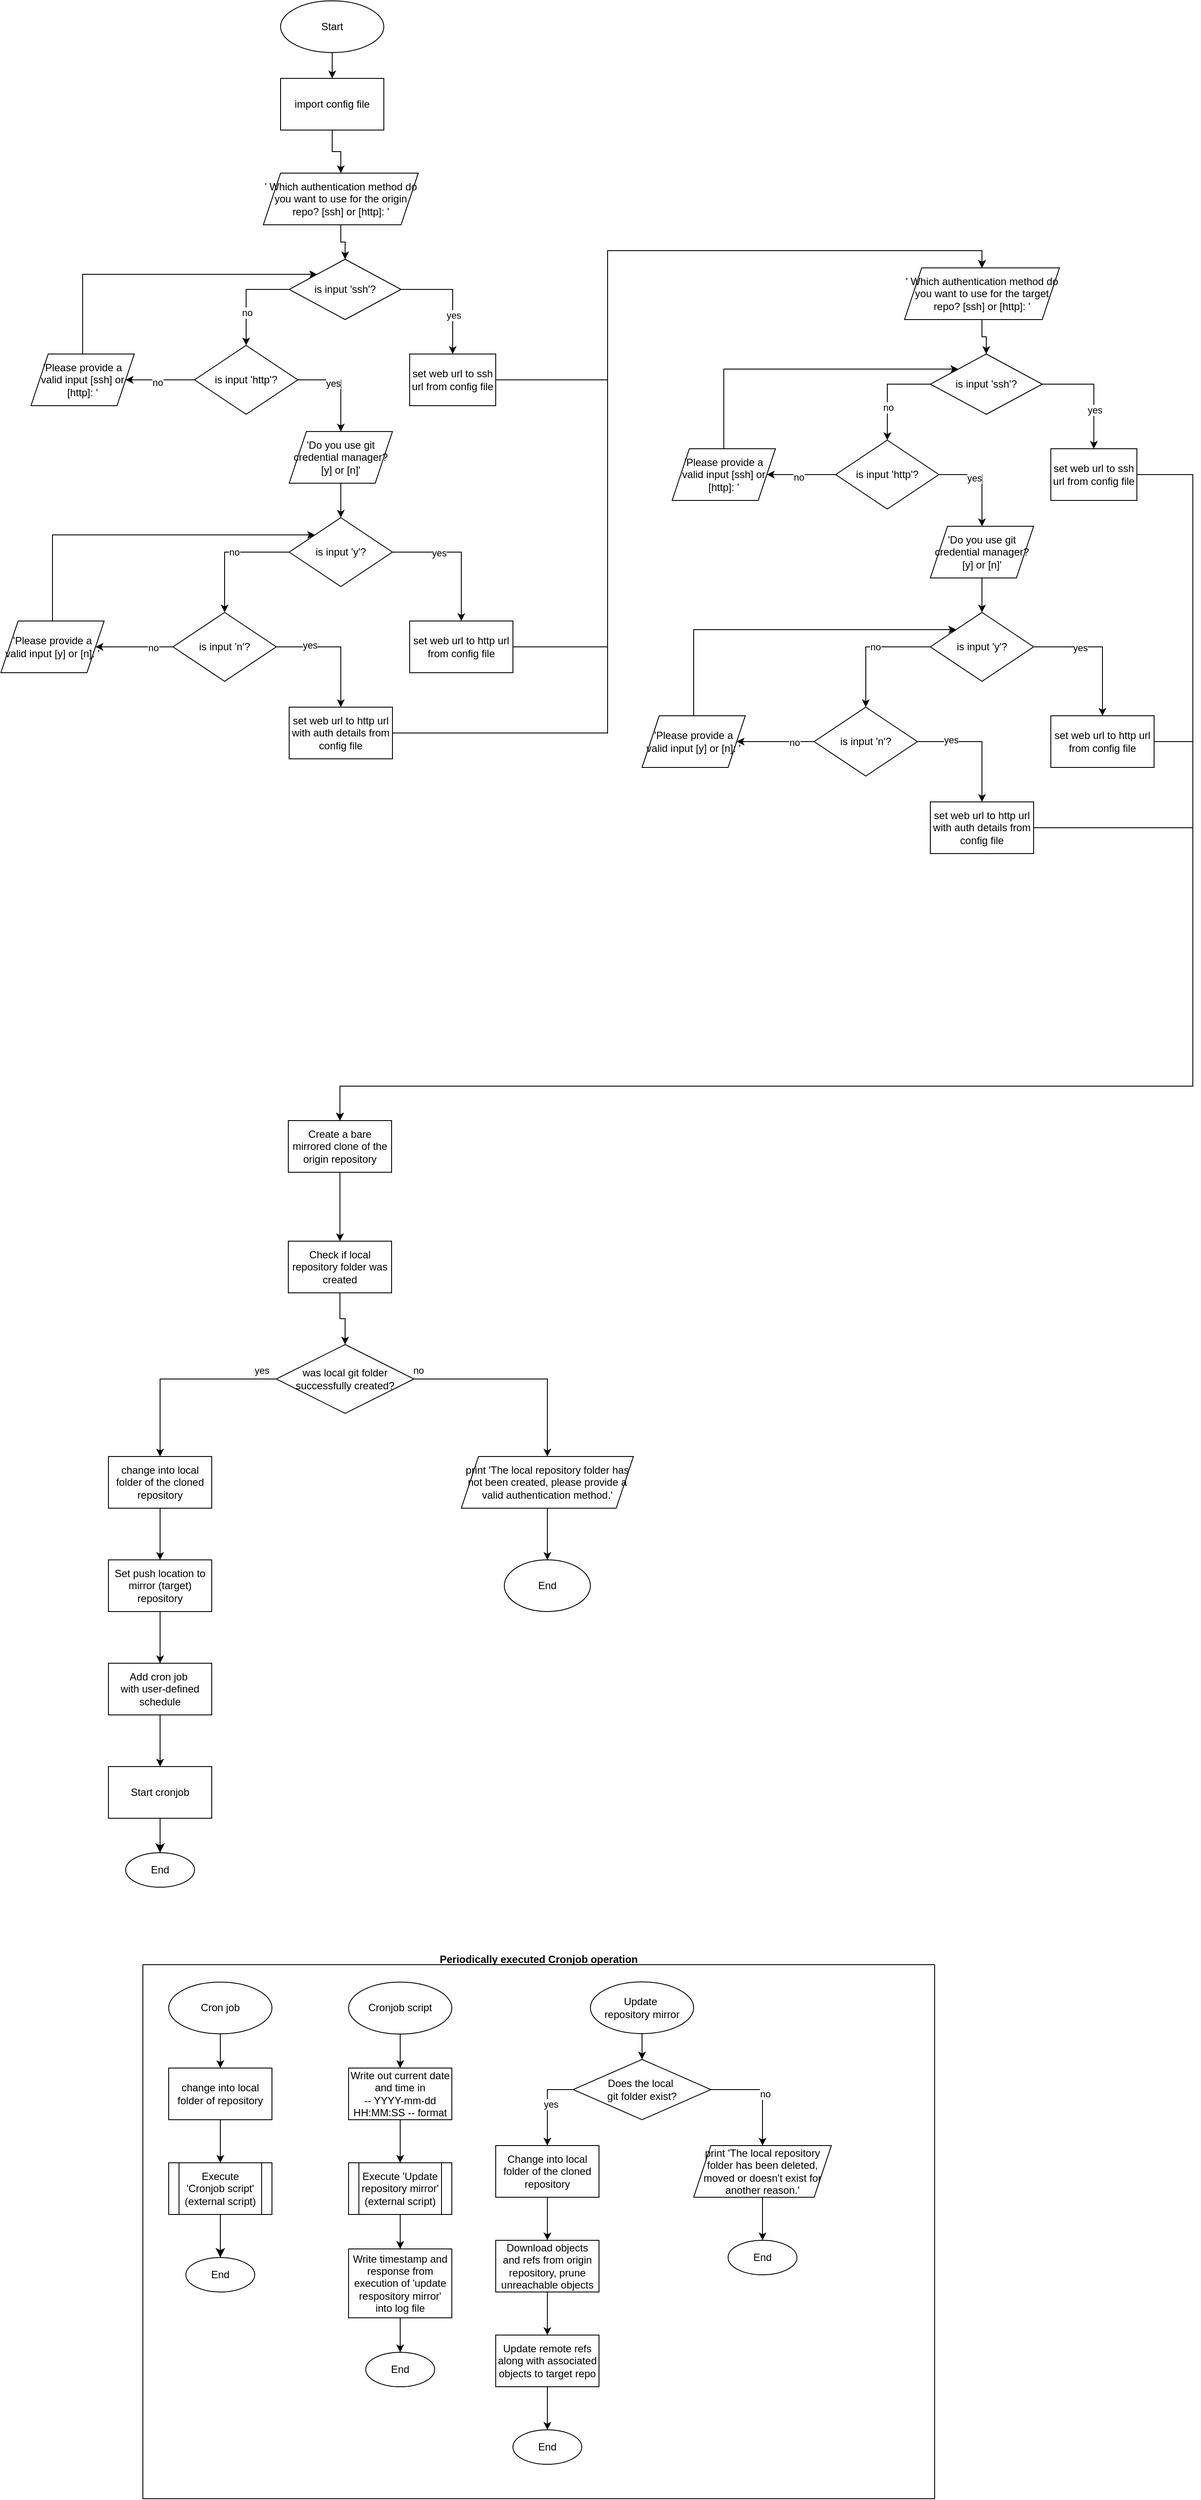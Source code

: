 <mxfile version="27.1.5">
  <diagram name="Page-1" id="1obYR7CRznuvn3wxZ2J3">
    <mxGraphModel dx="799" dy="896" grid="1" gridSize="10" guides="1" tooltips="1" connect="1" arrows="1" fold="1" page="1" pageScale="1" pageWidth="850" pageHeight="1100" math="0" shadow="0">
      <root>
        <mxCell id="0" />
        <mxCell id="1" parent="0" />
        <mxCell id="eQJna6UgWkJ4xnuHR7GS-49" value="" style="edgeStyle=orthogonalEdgeStyle;rounded=0;orthogonalLoop=1;jettySize=auto;html=1;" parent="1" source="v1fekIy8P3kQK3e0y9ms-1" target="eQJna6UgWkJ4xnuHR7GS-48" edge="1">
          <mxGeometry relative="1" as="geometry" />
        </mxCell>
        <mxCell id="v1fekIy8P3kQK3e0y9ms-1" value="Start" style="ellipse;whiteSpace=wrap;html=1;" parent="1" vertex="1">
          <mxGeometry x="1460" y="10" width="120" height="60" as="geometry" />
        </mxCell>
        <mxCell id="v1fekIy8P3kQK3e0y9ms-20" style="edgeStyle=orthogonalEdgeStyle;rounded=0;orthogonalLoop=1;jettySize=auto;html=1;exitX=1;exitY=0.5;exitDx=0;exitDy=0;entryX=0.5;entryY=0;entryDx=0;entryDy=0;" parent="1" source="v1fekIy8P3kQK3e0y9ms-24" target="eQJna6UgWkJ4xnuHR7GS-114" edge="1">
          <mxGeometry relative="1" as="geometry">
            <Array as="points">
              <mxPoint x="1770" y="1610" />
            </Array>
            <mxPoint x="1735" y="1680" as="targetPoint" />
          </mxGeometry>
        </mxCell>
        <mxCell id="v1fekIy8P3kQK3e0y9ms-21" value="no" style="edgeLabel;html=1;align=center;verticalAlign=middle;resizable=0;points=[];" parent="v1fekIy8P3kQK3e0y9ms-20" vertex="1" connectable="0">
          <mxGeometry x="0.183" y="-1" relative="1" as="geometry">
            <mxPoint x="-140" y="-11" as="offset" />
          </mxGeometry>
        </mxCell>
        <mxCell id="v1fekIy8P3kQK3e0y9ms-68" value="" style="edgeStyle=orthogonalEdgeStyle;rounded=0;orthogonalLoop=1;jettySize=auto;html=1;" parent="1" source="v1fekIy8P3kQK3e0y9ms-24" target="v1fekIy8P3kQK3e0y9ms-41" edge="1">
          <mxGeometry relative="1" as="geometry" />
        </mxCell>
        <mxCell id="eQJna6UgWkJ4xnuHR7GS-113" value="yes" style="edgeLabel;html=1;align=center;verticalAlign=middle;resizable=0;points=[];" parent="v1fekIy8P3kQK3e0y9ms-68" vertex="1" connectable="0">
          <mxGeometry x="-0.844" y="-2" relative="1" as="geometry">
            <mxPoint y="-8" as="offset" />
          </mxGeometry>
        </mxCell>
        <mxCell id="v1fekIy8P3kQK3e0y9ms-24" value="was local git folder successfully created?" style="rhombus;whiteSpace=wrap;html=1;" parent="1" vertex="1">
          <mxGeometry x="1455" y="1570" width="160" height="80" as="geometry" />
        </mxCell>
        <mxCell id="v1fekIy8P3kQK3e0y9ms-88" value="" style="edgeStyle=orthogonalEdgeStyle;rounded=0;orthogonalLoop=1;jettySize=auto;html=1;" parent="1" source="v1fekIy8P3kQK3e0y9ms-38" target="v1fekIy8P3kQK3e0y9ms-87" edge="1">
          <mxGeometry relative="1" as="geometry" />
        </mxCell>
        <mxCell id="v1fekIy8P3kQK3e0y9ms-38" value="Set push location to mirror (target) repository" style="rounded=0;whiteSpace=wrap;html=1;" parent="1" vertex="1">
          <mxGeometry x="1260" y="1820" width="120" height="60" as="geometry" />
        </mxCell>
        <mxCell id="v1fekIy8P3kQK3e0y9ms-40" style="edgeStyle=orthogonalEdgeStyle;rounded=0;orthogonalLoop=1;jettySize=auto;html=1;entryX=0.5;entryY=0;entryDx=0;entryDy=0;" parent="1" source="v1fekIy8P3kQK3e0y9ms-41" target="v1fekIy8P3kQK3e0y9ms-38" edge="1">
          <mxGeometry relative="1" as="geometry" />
        </mxCell>
        <mxCell id="v1fekIy8P3kQK3e0y9ms-41" value="change into local folder of the cloned repository" style="rounded=0;whiteSpace=wrap;html=1;" parent="1" vertex="1">
          <mxGeometry x="1260" y="1700" width="120" height="60" as="geometry" />
        </mxCell>
        <mxCell id="v1fekIy8P3kQK3e0y9ms-54" value="End" style="ellipse;whiteSpace=wrap;html=1;" parent="1" vertex="1">
          <mxGeometry x="1720" y="1820" width="100" height="60" as="geometry" />
        </mxCell>
        <mxCell id="eQJna6UgWkJ4xnuHR7GS-109" style="edgeStyle=orthogonalEdgeStyle;rounded=0;orthogonalLoop=1;jettySize=auto;html=1;entryX=0.5;entryY=0;entryDx=0;entryDy=0;" parent="1" source="v1fekIy8P3kQK3e0y9ms-57" target="eQJna6UgWkJ4xnuHR7GS-108" edge="1">
          <mxGeometry relative="1" as="geometry" />
        </mxCell>
        <mxCell id="v1fekIy8P3kQK3e0y9ms-57" value="Create a bare mirrored clone of the origin repository" style="rounded=0;whiteSpace=wrap;html=1;" parent="1" vertex="1">
          <mxGeometry x="1469" y="1310" width="120" height="60" as="geometry" />
        </mxCell>
        <mxCell id="v1fekIy8P3kQK3e0y9ms-92" value="" style="edgeStyle=orthogonalEdgeStyle;rounded=0;orthogonalLoop=1;jettySize=auto;html=1;" parent="1" source="v1fekIy8P3kQK3e0y9ms-87" edge="1">
          <mxGeometry relative="1" as="geometry">
            <mxPoint x="1320" y="2060" as="targetPoint" />
          </mxGeometry>
        </mxCell>
        <mxCell id="v1fekIy8P3kQK3e0y9ms-87" value="&lt;div&gt;Add cron job&amp;nbsp;&lt;/div&gt;&lt;div&gt;with user-defined schedule&lt;/div&gt;" style="rounded=0;whiteSpace=wrap;html=1;" parent="1" vertex="1">
          <mxGeometry x="1260" y="1940" width="120" height="60" as="geometry" />
        </mxCell>
        <mxCell id="WMxotARha8ibP_qnLm_G-6" value="" style="edgeStyle=none;curved=1;rounded=0;orthogonalLoop=1;jettySize=auto;html=1;fontSize=12;startSize=8;endSize=8;" parent="1" target="WMxotARha8ibP_qnLm_G-5" edge="1">
          <mxGeometry relative="1" as="geometry">
            <mxPoint x="1320" y="2120" as="sourcePoint" />
          </mxGeometry>
        </mxCell>
        <mxCell id="v1fekIy8P3kQK3e0y9ms-104" value="" style="edgeStyle=orthogonalEdgeStyle;rounded=0;orthogonalLoop=1;jettySize=auto;html=1;" parent="1" source="v1fekIy8P3kQK3e0y9ms-90" target="v1fekIy8P3kQK3e0y9ms-103" edge="1">
          <mxGeometry relative="1" as="geometry" />
        </mxCell>
        <mxCell id="v1fekIy8P3kQK3e0y9ms-90" value="Cron job" style="ellipse;whiteSpace=wrap;html=1;" parent="1" vertex="1">
          <mxGeometry x="1330" y="2310.25" width="120" height="60" as="geometry" />
        </mxCell>
        <mxCell id="eQJna6UgWkJ4xnuHR7GS-37" value="" style="edgeStyle=orthogonalEdgeStyle;rounded=0;orthogonalLoop=1;jettySize=auto;html=1;" parent="1" source="eQJna6UgWkJ4xnuHR7GS-7" target="eQJna6UgWkJ4xnuHR7GS-9" edge="1">
          <mxGeometry relative="1" as="geometry" />
        </mxCell>
        <mxCell id="eQJna6UgWkJ4xnuHR7GS-7" value="&#39; Which authentication method do you want to use for the origin repo? [ssh] or [http]: &#39;" style="shape=parallelogram;perimeter=parallelogramPerimeter;whiteSpace=wrap;html=1;fixedSize=1;" parent="1" vertex="1">
          <mxGeometry x="1440" y="210" width="180" height="60" as="geometry" />
        </mxCell>
        <mxCell id="eQJna6UgWkJ4xnuHR7GS-12" style="edgeStyle=orthogonalEdgeStyle;rounded=0;orthogonalLoop=1;jettySize=auto;html=1;exitX=1;exitY=0.5;exitDx=0;exitDy=0;entryX=0.5;entryY=0;entryDx=0;entryDy=0;" parent="1" source="eQJna6UgWkJ4xnuHR7GS-9" target="eQJna6UgWkJ4xnuHR7GS-10" edge="1">
          <mxGeometry relative="1" as="geometry" />
        </mxCell>
        <mxCell id="eQJna6UgWkJ4xnuHR7GS-14" value="yes" style="edgeLabel;html=1;align=center;verticalAlign=middle;resizable=0;points=[];" parent="eQJna6UgWkJ4xnuHR7GS-12" vertex="1" connectable="0">
          <mxGeometry x="-0.119" relative="1" as="geometry">
            <mxPoint x="1" y="30" as="offset" />
          </mxGeometry>
        </mxCell>
        <mxCell id="eQJna6UgWkJ4xnuHR7GS-26" style="edgeStyle=orthogonalEdgeStyle;rounded=0;orthogonalLoop=1;jettySize=auto;html=1;exitX=0;exitY=0.5;exitDx=0;exitDy=0;entryX=0.5;entryY=0;entryDx=0;entryDy=0;" parent="1" source="eQJna6UgWkJ4xnuHR7GS-9" target="eQJna6UgWkJ4xnuHR7GS-38" edge="1">
          <mxGeometry relative="1" as="geometry">
            <mxPoint x="1405" y="420" as="targetPoint" />
          </mxGeometry>
        </mxCell>
        <mxCell id="eQJna6UgWkJ4xnuHR7GS-34" value="no" style="edgeLabel;html=1;align=center;verticalAlign=middle;resizable=0;points=[];" parent="eQJna6UgWkJ4xnuHR7GS-26" vertex="1" connectable="0">
          <mxGeometry x="0.339" y="1" relative="1" as="geometry">
            <mxPoint as="offset" />
          </mxGeometry>
        </mxCell>
        <mxCell id="eQJna6UgWkJ4xnuHR7GS-9" value="is input &#39;ssh&#39;?" style="rhombus;whiteSpace=wrap;html=1;" parent="1" vertex="1">
          <mxGeometry x="1470" y="310" width="130" height="70" as="geometry" />
        </mxCell>
        <mxCell id="eQJna6UgWkJ4xnuHR7GS-102" style="edgeStyle=orthogonalEdgeStyle;rounded=0;orthogonalLoop=1;jettySize=auto;html=1;entryX=0.5;entryY=0;entryDx=0;entryDy=0;" parent="1" source="eQJna6UgWkJ4xnuHR7GS-10" target="eQJna6UgWkJ4xnuHR7GS-72" edge="1">
          <mxGeometry relative="1" as="geometry">
            <Array as="points">
              <mxPoint x="1840" y="450" />
              <mxPoint x="1840" y="300" />
              <mxPoint x="2275" y="300" />
            </Array>
          </mxGeometry>
        </mxCell>
        <mxCell id="eQJna6UgWkJ4xnuHR7GS-10" value="set web url to ssh url from config file" style="rounded=0;whiteSpace=wrap;html=1;" parent="1" vertex="1">
          <mxGeometry x="1610" y="420" width="100" height="60" as="geometry" />
        </mxCell>
        <mxCell id="eQJna6UgWkJ4xnuHR7GS-44" value="" style="edgeStyle=orthogonalEdgeStyle;rounded=0;orthogonalLoop=1;jettySize=auto;html=1;exitX=1;exitY=0.5;exitDx=0;exitDy=0;" parent="1" source="eQJna6UgWkJ4xnuHR7GS-38" target="eQJna6UgWkJ4xnuHR7GS-43" edge="1">
          <mxGeometry relative="1" as="geometry" />
        </mxCell>
        <mxCell id="eQJna6UgWkJ4xnuHR7GS-45" value="yes" style="edgeLabel;html=1;align=center;verticalAlign=middle;resizable=0;points=[];" parent="eQJna6UgWkJ4xnuHR7GS-44" vertex="1" connectable="0">
          <mxGeometry x="-0.255" y="-4" relative="1" as="geometry">
            <mxPoint as="offset" />
          </mxGeometry>
        </mxCell>
        <mxCell id="eQJna6UgWkJ4xnuHR7GS-47" value="" style="edgeStyle=orthogonalEdgeStyle;rounded=0;orthogonalLoop=1;jettySize=auto;html=1;entryX=1;entryY=0.5;entryDx=0;entryDy=0;" parent="1" source="eQJna6UgWkJ4xnuHR7GS-38" target="eQJna6UgWkJ4xnuHR7GS-65" edge="1">
          <mxGeometry relative="1" as="geometry">
            <mxPoint x="1280" y="450" as="targetPoint" />
          </mxGeometry>
        </mxCell>
        <mxCell id="eQJna6UgWkJ4xnuHR7GS-51" value="no" style="edgeLabel;html=1;align=center;verticalAlign=middle;resizable=0;points=[];" parent="eQJna6UgWkJ4xnuHR7GS-47" vertex="1" connectable="0">
          <mxGeometry x="0.073" y="3" relative="1" as="geometry">
            <mxPoint as="offset" />
          </mxGeometry>
        </mxCell>
        <mxCell id="eQJna6UgWkJ4xnuHR7GS-38" value="is input &#39;http&#39;?" style="rhombus;whiteSpace=wrap;html=1;" parent="1" vertex="1">
          <mxGeometry x="1360" y="410" width="120" height="80" as="geometry" />
        </mxCell>
        <mxCell id="eQJna6UgWkJ4xnuHR7GS-53" value="" style="edgeStyle=orthogonalEdgeStyle;rounded=0;orthogonalLoop=1;jettySize=auto;html=1;" parent="1" source="eQJna6UgWkJ4xnuHR7GS-43" target="eQJna6UgWkJ4xnuHR7GS-52" edge="1">
          <mxGeometry relative="1" as="geometry" />
        </mxCell>
        <mxCell id="eQJna6UgWkJ4xnuHR7GS-43" value="&#39;Do you use git credential manager? [y] or [n]&#39;" style="shape=parallelogram;perimeter=parallelogramPerimeter;whiteSpace=wrap;html=1;fixedSize=1;" parent="1" vertex="1">
          <mxGeometry x="1470" y="510" width="120" height="60" as="geometry" />
        </mxCell>
        <mxCell id="eQJna6UgWkJ4xnuHR7GS-50" value="" style="edgeStyle=orthogonalEdgeStyle;rounded=0;orthogonalLoop=1;jettySize=auto;html=1;" parent="1" source="eQJna6UgWkJ4xnuHR7GS-48" target="eQJna6UgWkJ4xnuHR7GS-7" edge="1">
          <mxGeometry relative="1" as="geometry" />
        </mxCell>
        <mxCell id="eQJna6UgWkJ4xnuHR7GS-48" value="import config file" style="rounded=0;whiteSpace=wrap;html=1;" parent="1" vertex="1">
          <mxGeometry x="1460" y="100" width="120" height="60" as="geometry" />
        </mxCell>
        <mxCell id="eQJna6UgWkJ4xnuHR7GS-57" value="" style="edgeStyle=orthogonalEdgeStyle;rounded=0;orthogonalLoop=1;jettySize=auto;html=1;" parent="1" source="eQJna6UgWkJ4xnuHR7GS-52" target="eQJna6UgWkJ4xnuHR7GS-56" edge="1">
          <mxGeometry relative="1" as="geometry" />
        </mxCell>
        <mxCell id="eQJna6UgWkJ4xnuHR7GS-58" value="yes" style="edgeLabel;html=1;align=center;verticalAlign=middle;resizable=0;points=[];" parent="eQJna6UgWkJ4xnuHR7GS-57" vertex="1" connectable="0">
          <mxGeometry x="-0.323" y="-1" relative="1" as="geometry">
            <mxPoint as="offset" />
          </mxGeometry>
        </mxCell>
        <mxCell id="eQJna6UgWkJ4xnuHR7GS-60" value="" style="edgeStyle=orthogonalEdgeStyle;rounded=0;orthogonalLoop=1;jettySize=auto;html=1;" parent="1" source="eQJna6UgWkJ4xnuHR7GS-52" target="eQJna6UgWkJ4xnuHR7GS-59" edge="1">
          <mxGeometry relative="1" as="geometry" />
        </mxCell>
        <mxCell id="eQJna6UgWkJ4xnuHR7GS-61" value="no" style="edgeLabel;html=1;align=center;verticalAlign=middle;resizable=0;points=[];" parent="eQJna6UgWkJ4xnuHR7GS-60" vertex="1" connectable="0">
          <mxGeometry x="-0.113" relative="1" as="geometry">
            <mxPoint as="offset" />
          </mxGeometry>
        </mxCell>
        <mxCell id="eQJna6UgWkJ4xnuHR7GS-52" value="is input &#39;y&#39;?" style="rhombus;whiteSpace=wrap;html=1;" parent="1" vertex="1">
          <mxGeometry x="1470" y="610" width="120" height="80" as="geometry" />
        </mxCell>
        <mxCell id="eQJna6UgWkJ4xnuHR7GS-103" style="edgeStyle=orthogonalEdgeStyle;rounded=0;orthogonalLoop=1;jettySize=auto;html=1;entryX=0.5;entryY=0;entryDx=0;entryDy=0;" parent="1" source="eQJna6UgWkJ4xnuHR7GS-56" target="eQJna6UgWkJ4xnuHR7GS-72" edge="1">
          <mxGeometry relative="1" as="geometry">
            <mxPoint x="1900" y="360" as="targetPoint" />
            <Array as="points">
              <mxPoint x="1840" y="760" />
              <mxPoint x="1840" y="300" />
              <mxPoint x="2275" y="300" />
            </Array>
          </mxGeometry>
        </mxCell>
        <mxCell id="eQJna6UgWkJ4xnuHR7GS-56" value="set web url to http url from config file" style="whiteSpace=wrap;html=1;" parent="1" vertex="1">
          <mxGeometry x="1610" y="730" width="120" height="60" as="geometry" />
        </mxCell>
        <mxCell id="eQJna6UgWkJ4xnuHR7GS-63" value="" style="edgeStyle=orthogonalEdgeStyle;rounded=0;orthogonalLoop=1;jettySize=auto;html=1;" parent="1" source="eQJna6UgWkJ4xnuHR7GS-59" target="eQJna6UgWkJ4xnuHR7GS-62" edge="1">
          <mxGeometry relative="1" as="geometry" />
        </mxCell>
        <mxCell id="eQJna6UgWkJ4xnuHR7GS-64" value="yes" style="edgeLabel;html=1;align=center;verticalAlign=middle;resizable=0;points=[];" parent="eQJna6UgWkJ4xnuHR7GS-63" vertex="1" connectable="0">
          <mxGeometry x="-0.472" y="2" relative="1" as="geometry">
            <mxPoint as="offset" />
          </mxGeometry>
        </mxCell>
        <mxCell id="eQJna6UgWkJ4xnuHR7GS-68" value="" style="edgeStyle=orthogonalEdgeStyle;rounded=0;orthogonalLoop=1;jettySize=auto;html=1;" parent="1" source="eQJna6UgWkJ4xnuHR7GS-59" target="eQJna6UgWkJ4xnuHR7GS-67" edge="1">
          <mxGeometry relative="1" as="geometry" />
        </mxCell>
        <mxCell id="eQJna6UgWkJ4xnuHR7GS-69" value="no" style="edgeLabel;html=1;align=center;verticalAlign=middle;resizable=0;points=[];" parent="eQJna6UgWkJ4xnuHR7GS-68" vertex="1" connectable="0">
          <mxGeometry x="-0.475" y="1" relative="1" as="geometry">
            <mxPoint as="offset" />
          </mxGeometry>
        </mxCell>
        <mxCell id="eQJna6UgWkJ4xnuHR7GS-59" value="is input &#39;n&#39;?" style="rhombus;whiteSpace=wrap;html=1;" parent="1" vertex="1">
          <mxGeometry x="1335" y="720" width="120" height="80" as="geometry" />
        </mxCell>
        <mxCell id="eQJna6UgWkJ4xnuHR7GS-104" style="edgeStyle=orthogonalEdgeStyle;rounded=0;orthogonalLoop=1;jettySize=auto;html=1;entryX=0.5;entryY=0;entryDx=0;entryDy=0;" parent="1" source="eQJna6UgWkJ4xnuHR7GS-62" target="eQJna6UgWkJ4xnuHR7GS-72" edge="1">
          <mxGeometry relative="1" as="geometry">
            <Array as="points">
              <mxPoint x="1840" y="860" />
              <mxPoint x="1840" y="300" />
              <mxPoint x="2275" y="300" />
            </Array>
          </mxGeometry>
        </mxCell>
        <mxCell id="eQJna6UgWkJ4xnuHR7GS-62" value="&lt;br&gt;set web url to http url with auth details from config file&lt;div&gt;&lt;br&gt;&lt;/div&gt;" style="whiteSpace=wrap;html=1;" parent="1" vertex="1">
          <mxGeometry x="1470" y="830" width="120" height="60" as="geometry" />
        </mxCell>
        <mxCell id="eQJna6UgWkJ4xnuHR7GS-66" style="edgeStyle=orthogonalEdgeStyle;rounded=0;orthogonalLoop=1;jettySize=auto;html=1;entryX=0;entryY=0;entryDx=0;entryDy=0;" parent="1" source="eQJna6UgWkJ4xnuHR7GS-65" target="eQJna6UgWkJ4xnuHR7GS-9" edge="1">
          <mxGeometry relative="1" as="geometry">
            <Array as="points">
              <mxPoint x="1230" y="328" />
            </Array>
          </mxGeometry>
        </mxCell>
        <mxCell id="eQJna6UgWkJ4xnuHR7GS-65" value="&#39;Please provide a valid input [ssh] or [http]: &#39;" style="shape=parallelogram;perimeter=parallelogramPerimeter;whiteSpace=wrap;html=1;fixedSize=1;" parent="1" vertex="1">
          <mxGeometry x="1170" y="420" width="120" height="60" as="geometry" />
        </mxCell>
        <mxCell id="eQJna6UgWkJ4xnuHR7GS-70" style="edgeStyle=orthogonalEdgeStyle;rounded=0;orthogonalLoop=1;jettySize=auto;html=1;entryX=0;entryY=0;entryDx=0;entryDy=0;" parent="1" source="eQJna6UgWkJ4xnuHR7GS-67" target="eQJna6UgWkJ4xnuHR7GS-52" edge="1">
          <mxGeometry relative="1" as="geometry">
            <Array as="points">
              <mxPoint x="1195" y="630" />
            </Array>
          </mxGeometry>
        </mxCell>
        <mxCell id="eQJna6UgWkJ4xnuHR7GS-67" value="&#39;Please provide a valid input [y] or [n]: &#39;" style="shape=parallelogram;perimeter=parallelogramPerimeter;whiteSpace=wrap;html=1;fixedSize=1;" parent="1" vertex="1">
          <mxGeometry x="1135" y="730" width="120" height="60" as="geometry" />
        </mxCell>
        <mxCell id="eQJna6UgWkJ4xnuHR7GS-71" value="" style="edgeStyle=orthogonalEdgeStyle;rounded=0;orthogonalLoop=1;jettySize=auto;html=1;" parent="1" source="eQJna6UgWkJ4xnuHR7GS-72" target="eQJna6UgWkJ4xnuHR7GS-77" edge="1">
          <mxGeometry relative="1" as="geometry" />
        </mxCell>
        <mxCell id="eQJna6UgWkJ4xnuHR7GS-72" value="&#39; Which authentication method do you want to use for the target repo? [ssh] or [http]: &#39;" style="shape=parallelogram;perimeter=parallelogramPerimeter;whiteSpace=wrap;html=1;fixedSize=1;" parent="1" vertex="1">
          <mxGeometry x="2185" y="320" width="180" height="60" as="geometry" />
        </mxCell>
        <mxCell id="eQJna6UgWkJ4xnuHR7GS-73" style="edgeStyle=orthogonalEdgeStyle;rounded=0;orthogonalLoop=1;jettySize=auto;html=1;exitX=1;exitY=0.5;exitDx=0;exitDy=0;entryX=0.5;entryY=0;entryDx=0;entryDy=0;" parent="1" source="eQJna6UgWkJ4xnuHR7GS-77" target="eQJna6UgWkJ4xnuHR7GS-78" edge="1">
          <mxGeometry relative="1" as="geometry" />
        </mxCell>
        <mxCell id="eQJna6UgWkJ4xnuHR7GS-74" value="yes" style="edgeLabel;html=1;align=center;verticalAlign=middle;resizable=0;points=[];" parent="eQJna6UgWkJ4xnuHR7GS-73" vertex="1" connectable="0">
          <mxGeometry x="-0.119" relative="1" as="geometry">
            <mxPoint x="1" y="30" as="offset" />
          </mxGeometry>
        </mxCell>
        <mxCell id="eQJna6UgWkJ4xnuHR7GS-75" style="edgeStyle=orthogonalEdgeStyle;rounded=0;orthogonalLoop=1;jettySize=auto;html=1;exitX=0;exitY=0.5;exitDx=0;exitDy=0;entryX=0.5;entryY=0;entryDx=0;entryDy=0;" parent="1" source="eQJna6UgWkJ4xnuHR7GS-77" target="eQJna6UgWkJ4xnuHR7GS-83" edge="1">
          <mxGeometry relative="1" as="geometry">
            <mxPoint x="2150" y="530" as="targetPoint" />
          </mxGeometry>
        </mxCell>
        <mxCell id="eQJna6UgWkJ4xnuHR7GS-76" value="no" style="edgeLabel;html=1;align=center;verticalAlign=middle;resizable=0;points=[];" parent="eQJna6UgWkJ4xnuHR7GS-75" vertex="1" connectable="0">
          <mxGeometry x="0.339" y="1" relative="1" as="geometry">
            <mxPoint as="offset" />
          </mxGeometry>
        </mxCell>
        <mxCell id="eQJna6UgWkJ4xnuHR7GS-77" value="is input &#39;ssh&#39;?" style="rhombus;whiteSpace=wrap;html=1;" parent="1" vertex="1">
          <mxGeometry x="2215" y="420" width="130" height="70" as="geometry" />
        </mxCell>
        <mxCell id="eQJna6UgWkJ4xnuHR7GS-105" style="edgeStyle=orthogonalEdgeStyle;rounded=0;orthogonalLoop=1;jettySize=auto;html=1;" parent="1" source="eQJna6UgWkJ4xnuHR7GS-78" target="v1fekIy8P3kQK3e0y9ms-57" edge="1">
          <mxGeometry relative="1" as="geometry">
            <Array as="points">
              <mxPoint x="2520" y="560" />
              <mxPoint x="2520" y="1270" />
              <mxPoint x="1529" y="1270" />
            </Array>
          </mxGeometry>
        </mxCell>
        <mxCell id="eQJna6UgWkJ4xnuHR7GS-78" value="set web url to ssh url from config file" style="rounded=0;whiteSpace=wrap;html=1;" parent="1" vertex="1">
          <mxGeometry x="2355" y="530" width="100" height="60" as="geometry" />
        </mxCell>
        <mxCell id="eQJna6UgWkJ4xnuHR7GS-79" value="" style="edgeStyle=orthogonalEdgeStyle;rounded=0;orthogonalLoop=1;jettySize=auto;html=1;exitX=1;exitY=0.5;exitDx=0;exitDy=0;" parent="1" source="eQJna6UgWkJ4xnuHR7GS-83" target="eQJna6UgWkJ4xnuHR7GS-85" edge="1">
          <mxGeometry relative="1" as="geometry" />
        </mxCell>
        <mxCell id="eQJna6UgWkJ4xnuHR7GS-80" value="yes" style="edgeLabel;html=1;align=center;verticalAlign=middle;resizable=0;points=[];" parent="eQJna6UgWkJ4xnuHR7GS-79" vertex="1" connectable="0">
          <mxGeometry x="-0.255" y="-4" relative="1" as="geometry">
            <mxPoint as="offset" />
          </mxGeometry>
        </mxCell>
        <mxCell id="eQJna6UgWkJ4xnuHR7GS-81" value="" style="edgeStyle=orthogonalEdgeStyle;rounded=0;orthogonalLoop=1;jettySize=auto;html=1;entryX=1;entryY=0.5;entryDx=0;entryDy=0;" parent="1" source="eQJna6UgWkJ4xnuHR7GS-83" target="eQJna6UgWkJ4xnuHR7GS-99" edge="1">
          <mxGeometry relative="1" as="geometry">
            <mxPoint x="2025" y="560" as="targetPoint" />
          </mxGeometry>
        </mxCell>
        <mxCell id="eQJna6UgWkJ4xnuHR7GS-82" value="no" style="edgeLabel;html=1;align=center;verticalAlign=middle;resizable=0;points=[];" parent="eQJna6UgWkJ4xnuHR7GS-81" vertex="1" connectable="0">
          <mxGeometry x="0.073" y="3" relative="1" as="geometry">
            <mxPoint as="offset" />
          </mxGeometry>
        </mxCell>
        <mxCell id="eQJna6UgWkJ4xnuHR7GS-83" value="is input &#39;http&#39;?" style="rhombus;whiteSpace=wrap;html=1;" parent="1" vertex="1">
          <mxGeometry x="2105" y="520" width="120" height="80" as="geometry" />
        </mxCell>
        <mxCell id="eQJna6UgWkJ4xnuHR7GS-84" value="" style="edgeStyle=orthogonalEdgeStyle;rounded=0;orthogonalLoop=1;jettySize=auto;html=1;" parent="1" source="eQJna6UgWkJ4xnuHR7GS-85" target="eQJna6UgWkJ4xnuHR7GS-90" edge="1">
          <mxGeometry relative="1" as="geometry" />
        </mxCell>
        <mxCell id="eQJna6UgWkJ4xnuHR7GS-85" value="&#39;Do you use git credential manager? [y] or [n]&#39;" style="shape=parallelogram;perimeter=parallelogramPerimeter;whiteSpace=wrap;html=1;fixedSize=1;" parent="1" vertex="1">
          <mxGeometry x="2215" y="620" width="120" height="60" as="geometry" />
        </mxCell>
        <mxCell id="eQJna6UgWkJ4xnuHR7GS-86" value="" style="edgeStyle=orthogonalEdgeStyle;rounded=0;orthogonalLoop=1;jettySize=auto;html=1;" parent="1" source="eQJna6UgWkJ4xnuHR7GS-90" target="eQJna6UgWkJ4xnuHR7GS-91" edge="1">
          <mxGeometry relative="1" as="geometry" />
        </mxCell>
        <mxCell id="eQJna6UgWkJ4xnuHR7GS-87" value="yes" style="edgeLabel;html=1;align=center;verticalAlign=middle;resizable=0;points=[];" parent="eQJna6UgWkJ4xnuHR7GS-86" vertex="1" connectable="0">
          <mxGeometry x="-0.323" y="-1" relative="1" as="geometry">
            <mxPoint as="offset" />
          </mxGeometry>
        </mxCell>
        <mxCell id="eQJna6UgWkJ4xnuHR7GS-88" value="" style="edgeStyle=orthogonalEdgeStyle;rounded=0;orthogonalLoop=1;jettySize=auto;html=1;" parent="1" source="eQJna6UgWkJ4xnuHR7GS-90" target="eQJna6UgWkJ4xnuHR7GS-96" edge="1">
          <mxGeometry relative="1" as="geometry" />
        </mxCell>
        <mxCell id="eQJna6UgWkJ4xnuHR7GS-89" value="no" style="edgeLabel;html=1;align=center;verticalAlign=middle;resizable=0;points=[];" parent="eQJna6UgWkJ4xnuHR7GS-88" vertex="1" connectable="0">
          <mxGeometry x="-0.113" relative="1" as="geometry">
            <mxPoint as="offset" />
          </mxGeometry>
        </mxCell>
        <mxCell id="eQJna6UgWkJ4xnuHR7GS-90" value="is input &#39;y&#39;?" style="rhombus;whiteSpace=wrap;html=1;" parent="1" vertex="1">
          <mxGeometry x="2215" y="720" width="120" height="80" as="geometry" />
        </mxCell>
        <mxCell id="eQJna6UgWkJ4xnuHR7GS-106" style="edgeStyle=orthogonalEdgeStyle;rounded=0;orthogonalLoop=1;jettySize=auto;html=1;entryX=0.5;entryY=0;entryDx=0;entryDy=0;" parent="1" source="eQJna6UgWkJ4xnuHR7GS-91" target="v1fekIy8P3kQK3e0y9ms-57" edge="1">
          <mxGeometry relative="1" as="geometry">
            <mxPoint x="1580" y="1340" as="targetPoint" />
            <Array as="points">
              <mxPoint x="2520" y="870" />
              <mxPoint x="2520" y="1270" />
              <mxPoint x="1529" y="1270" />
            </Array>
          </mxGeometry>
        </mxCell>
        <mxCell id="eQJna6UgWkJ4xnuHR7GS-91" value="set web url to http url from config file" style="whiteSpace=wrap;html=1;" parent="1" vertex="1">
          <mxGeometry x="2355" y="840" width="120" height="60" as="geometry" />
        </mxCell>
        <mxCell id="eQJna6UgWkJ4xnuHR7GS-92" value="" style="edgeStyle=orthogonalEdgeStyle;rounded=0;orthogonalLoop=1;jettySize=auto;html=1;" parent="1" source="eQJna6UgWkJ4xnuHR7GS-96" target="eQJna6UgWkJ4xnuHR7GS-97" edge="1">
          <mxGeometry relative="1" as="geometry" />
        </mxCell>
        <mxCell id="eQJna6UgWkJ4xnuHR7GS-93" value="yes" style="edgeLabel;html=1;align=center;verticalAlign=middle;resizable=0;points=[];" parent="eQJna6UgWkJ4xnuHR7GS-92" vertex="1" connectable="0">
          <mxGeometry x="-0.472" y="2" relative="1" as="geometry">
            <mxPoint as="offset" />
          </mxGeometry>
        </mxCell>
        <mxCell id="eQJna6UgWkJ4xnuHR7GS-94" value="" style="edgeStyle=orthogonalEdgeStyle;rounded=0;orthogonalLoop=1;jettySize=auto;html=1;" parent="1" source="eQJna6UgWkJ4xnuHR7GS-96" target="eQJna6UgWkJ4xnuHR7GS-101" edge="1">
          <mxGeometry relative="1" as="geometry" />
        </mxCell>
        <mxCell id="eQJna6UgWkJ4xnuHR7GS-95" value="no" style="edgeLabel;html=1;align=center;verticalAlign=middle;resizable=0;points=[];" parent="eQJna6UgWkJ4xnuHR7GS-94" vertex="1" connectable="0">
          <mxGeometry x="-0.475" y="1" relative="1" as="geometry">
            <mxPoint as="offset" />
          </mxGeometry>
        </mxCell>
        <mxCell id="eQJna6UgWkJ4xnuHR7GS-96" value="is input &#39;n&#39;?" style="rhombus;whiteSpace=wrap;html=1;" parent="1" vertex="1">
          <mxGeometry x="2080" y="830" width="120" height="80" as="geometry" />
        </mxCell>
        <mxCell id="eQJna6UgWkJ4xnuHR7GS-107" style="edgeStyle=orthogonalEdgeStyle;rounded=0;orthogonalLoop=1;jettySize=auto;html=1;entryX=0.5;entryY=0;entryDx=0;entryDy=0;" parent="1" source="eQJna6UgWkJ4xnuHR7GS-97" target="v1fekIy8P3kQK3e0y9ms-57" edge="1">
          <mxGeometry relative="1" as="geometry">
            <mxPoint x="1470" y="1210" as="targetPoint" />
            <Array as="points">
              <mxPoint x="2520" y="970" />
              <mxPoint x="2520" y="1270" />
              <mxPoint x="1529" y="1270" />
            </Array>
          </mxGeometry>
        </mxCell>
        <mxCell id="eQJna6UgWkJ4xnuHR7GS-97" value="&lt;br&gt;set web url to http url with auth details from config file&lt;div&gt;&lt;br&gt;&lt;/div&gt;" style="whiteSpace=wrap;html=1;" parent="1" vertex="1">
          <mxGeometry x="2215" y="940" width="120" height="60" as="geometry" />
        </mxCell>
        <mxCell id="eQJna6UgWkJ4xnuHR7GS-98" style="edgeStyle=orthogonalEdgeStyle;rounded=0;orthogonalLoop=1;jettySize=auto;html=1;entryX=0;entryY=0;entryDx=0;entryDy=0;" parent="1" source="eQJna6UgWkJ4xnuHR7GS-99" target="eQJna6UgWkJ4xnuHR7GS-77" edge="1">
          <mxGeometry relative="1" as="geometry">
            <Array as="points">
              <mxPoint x="1975" y="438" />
            </Array>
          </mxGeometry>
        </mxCell>
        <mxCell id="eQJna6UgWkJ4xnuHR7GS-99" value="&#39;Please provide a valid input [ssh] or [http]: &#39;" style="shape=parallelogram;perimeter=parallelogramPerimeter;whiteSpace=wrap;html=1;fixedSize=1;" parent="1" vertex="1">
          <mxGeometry x="1915" y="530" width="120" height="60" as="geometry" />
        </mxCell>
        <mxCell id="eQJna6UgWkJ4xnuHR7GS-100" style="edgeStyle=orthogonalEdgeStyle;rounded=0;orthogonalLoop=1;jettySize=auto;html=1;entryX=0;entryY=0;entryDx=0;entryDy=0;" parent="1" source="eQJna6UgWkJ4xnuHR7GS-101" target="eQJna6UgWkJ4xnuHR7GS-90" edge="1">
          <mxGeometry relative="1" as="geometry">
            <Array as="points">
              <mxPoint x="1940" y="740" />
            </Array>
          </mxGeometry>
        </mxCell>
        <mxCell id="eQJna6UgWkJ4xnuHR7GS-101" value="&#39;Please provide a valid input [y] or [n]: &#39;" style="shape=parallelogram;perimeter=parallelogramPerimeter;whiteSpace=wrap;html=1;fixedSize=1;" parent="1" vertex="1">
          <mxGeometry x="1880" y="840" width="120" height="60" as="geometry" />
        </mxCell>
        <mxCell id="eQJna6UgWkJ4xnuHR7GS-110" style="edgeStyle=orthogonalEdgeStyle;rounded=0;orthogonalLoop=1;jettySize=auto;html=1;entryX=0.5;entryY=0;entryDx=0;entryDy=0;" parent="1" source="eQJna6UgWkJ4xnuHR7GS-108" target="v1fekIy8P3kQK3e0y9ms-24" edge="1">
          <mxGeometry relative="1" as="geometry" />
        </mxCell>
        <mxCell id="eQJna6UgWkJ4xnuHR7GS-108" value="Check if local repository folder was created" style="rounded=0;whiteSpace=wrap;html=1;" parent="1" vertex="1">
          <mxGeometry x="1469" y="1450" width="120" height="60" as="geometry" />
        </mxCell>
        <mxCell id="eQJna6UgWkJ4xnuHR7GS-115" value="" style="edgeStyle=orthogonalEdgeStyle;rounded=0;orthogonalLoop=1;jettySize=auto;html=1;" parent="1" source="eQJna6UgWkJ4xnuHR7GS-114" target="v1fekIy8P3kQK3e0y9ms-54" edge="1">
          <mxGeometry relative="1" as="geometry" />
        </mxCell>
        <mxCell id="eQJna6UgWkJ4xnuHR7GS-114" value="print &#39;The local repository folder has not been created, please provide a valid authentication method.&#39;" style="shape=parallelogram;perimeter=parallelogramPerimeter;whiteSpace=wrap;html=1;fixedSize=1;" parent="1" vertex="1">
          <mxGeometry x="1670" y="1700" width="200" height="60" as="geometry" />
        </mxCell>
        <mxCell id="eQJna6UgWkJ4xnuHR7GS-127" value="" style="edgeStyle=orthogonalEdgeStyle;rounded=0;orthogonalLoop=1;jettySize=auto;html=1;" parent="1" source="eQJna6UgWkJ4xnuHR7GS-124" target="eQJna6UgWkJ4xnuHR7GS-126" edge="1">
          <mxGeometry relative="1" as="geometry" />
        </mxCell>
        <mxCell id="eQJna6UgWkJ4xnuHR7GS-124" value="Cronjob script" style="ellipse;whiteSpace=wrap;html=1;" parent="1" vertex="1">
          <mxGeometry x="1539" y="2310.25" width="120" height="60.25" as="geometry" />
        </mxCell>
        <mxCell id="WMxotARha8ibP_qnLm_G-5" value="End" style="ellipse;whiteSpace=wrap;html=1;" parent="1" vertex="1">
          <mxGeometry x="1280" y="2160" width="80" height="40" as="geometry" />
        </mxCell>
        <mxCell id="WMxotARha8ibP_qnLm_G-7" value="Start cronjob" style="rounded=0;whiteSpace=wrap;html=1;" parent="1" vertex="1">
          <mxGeometry x="1260" y="2060" width="120" height="60" as="geometry" />
        </mxCell>
        <mxCell id="WMxotARha8ibP_qnLm_G-8" value="Periodically executed Cronjob operation&#xa;" style="swimlane;startSize=0;" parent="1" vertex="1">
          <mxGeometry x="1300" y="2290" width="920" height="620" as="geometry">
            <mxRectangle x="1300" y="2290" width="250" height="30" as="alternateBounds" />
          </mxGeometry>
        </mxCell>
        <mxCell id="WMxotARha8ibP_qnLm_G-3" value="End" style="ellipse;whiteSpace=wrap;html=1;" parent="WMxotARha8ibP_qnLm_G-8" vertex="1">
          <mxGeometry x="259" y="450" width="80" height="40" as="geometry" />
        </mxCell>
        <mxCell id="9S3cHv6zI2jA4eRry2BN-3" value="" style="edgeStyle=orthogonalEdgeStyle;rounded=0;orthogonalLoop=1;jettySize=auto;html=1;" edge="1" parent="WMxotARha8ibP_qnLm_G-8" source="9S3cHv6zI2jA4eRry2BN-1" target="WMxotARha8ibP_qnLm_G-3">
          <mxGeometry relative="1" as="geometry" />
        </mxCell>
        <mxCell id="9S3cHv6zI2jA4eRry2BN-1" value="Write timestamp and response from execution of &#39;update respository mirror&#39; into log file" style="whiteSpace=wrap;html=1;" vertex="1" parent="WMxotARha8ibP_qnLm_G-8">
          <mxGeometry x="239" y="330" width="120" height="80" as="geometry" />
        </mxCell>
        <mxCell id="v1fekIy8P3kQK3e0y9ms-103" value="change into local folder of repository" style="rounded=0;whiteSpace=wrap;html=1;" parent="WMxotARha8ibP_qnLm_G-8" vertex="1">
          <mxGeometry x="30" y="120" width="120" height="60" as="geometry" />
        </mxCell>
        <mxCell id="eQJna6UgWkJ4xnuHR7GS-126" value="&lt;div&gt;Write out current date and time in&lt;/div&gt;&lt;div&gt;-- YYYY-mm-dd HH:MM:SS -- format&lt;/div&gt;" style="whiteSpace=wrap;html=1;" parent="WMxotARha8ibP_qnLm_G-8" vertex="1">
          <mxGeometry x="239" y="120" width="120" height="60" as="geometry" />
        </mxCell>
        <mxCell id="eQJna6UgWkJ4xnuHR7GS-128" value="Execute &#39;Update repository mirror&#39; (external script)" style="shape=process;whiteSpace=wrap;html=1;backgroundOutline=1;" parent="WMxotARha8ibP_qnLm_G-8" vertex="1">
          <mxGeometry x="239" y="230" width="120" height="60" as="geometry" />
        </mxCell>
        <mxCell id="eQJna6UgWkJ4xnuHR7GS-129" value="" style="edgeStyle=orthogonalEdgeStyle;rounded=0;orthogonalLoop=1;jettySize=auto;html=1;" parent="WMxotARha8ibP_qnLm_G-8" source="eQJna6UgWkJ4xnuHR7GS-126" target="eQJna6UgWkJ4xnuHR7GS-128" edge="1">
          <mxGeometry relative="1" as="geometry" />
        </mxCell>
        <mxCell id="9S3cHv6zI2jA4eRry2BN-2" value="" style="edgeStyle=orthogonalEdgeStyle;rounded=0;orthogonalLoop=1;jettySize=auto;html=1;" edge="1" parent="WMxotARha8ibP_qnLm_G-8" source="eQJna6UgWkJ4xnuHR7GS-128" target="9S3cHv6zI2jA4eRry2BN-1">
          <mxGeometry relative="1" as="geometry" />
        </mxCell>
        <mxCell id="eQJna6UgWkJ4xnuHR7GS-116" value="&lt;div&gt;Execute&lt;/div&gt;&lt;div&gt;&#39;Cronjob script&#39; (external script)&lt;/div&gt;" style="shape=process;whiteSpace=wrap;html=1;backgroundOutline=1;rounded=0;" parent="WMxotARha8ibP_qnLm_G-8" vertex="1">
          <mxGeometry x="30" y="230" width="120" height="60" as="geometry" />
        </mxCell>
        <mxCell id="eQJna6UgWkJ4xnuHR7GS-117" value="" style="edgeStyle=orthogonalEdgeStyle;rounded=0;orthogonalLoop=1;jettySize=auto;html=1;" parent="WMxotARha8ibP_qnLm_G-8" source="v1fekIy8P3kQK3e0y9ms-103" target="eQJna6UgWkJ4xnuHR7GS-116" edge="1">
          <mxGeometry relative="1" as="geometry" />
        </mxCell>
        <mxCell id="WMxotARha8ibP_qnLm_G-1" value="End" style="ellipse;whiteSpace=wrap;html=1;rounded=0;" parent="WMxotARha8ibP_qnLm_G-8" vertex="1">
          <mxGeometry x="50" y="340" width="80" height="40" as="geometry" />
        </mxCell>
        <mxCell id="WMxotARha8ibP_qnLm_G-2" value="" style="edgeStyle=none;curved=1;rounded=0;orthogonalLoop=1;jettySize=auto;html=1;fontSize=12;startSize=8;endSize=8;" parent="WMxotARha8ibP_qnLm_G-8" source="eQJna6UgWkJ4xnuHR7GS-116" target="WMxotARha8ibP_qnLm_G-1" edge="1">
          <mxGeometry relative="1" as="geometry" />
        </mxCell>
        <mxCell id="9S3cHv6zI2jA4eRry2BN-5" value="" style="edgeStyle=orthogonalEdgeStyle;rounded=0;orthogonalLoop=1;jettySize=auto;html=1;" edge="1" parent="WMxotARha8ibP_qnLm_G-8" source="eQJna6UgWkJ4xnuHR7GS-130" target="9S3cHv6zI2jA4eRry2BN-4">
          <mxGeometry relative="1" as="geometry" />
        </mxCell>
        <mxCell id="eQJna6UgWkJ4xnuHR7GS-130" value="&lt;div&gt;Update&amp;nbsp;&lt;/div&gt;&lt;div&gt;repository mirror&lt;/div&gt;" style="ellipse;whiteSpace=wrap;html=1;" parent="WMxotARha8ibP_qnLm_G-8" vertex="1">
          <mxGeometry x="520" y="20" width="120" height="60" as="geometry" />
        </mxCell>
        <mxCell id="v1fekIy8P3kQK3e0y9ms-6" style="edgeStyle=orthogonalEdgeStyle;rounded=0;orthogonalLoop=1;jettySize=auto;html=1;entryX=0.5;entryY=0;entryDx=0;entryDy=0;" parent="WMxotARha8ibP_qnLm_G-8" source="v1fekIy8P3kQK3e0y9ms-7" target="v1fekIy8P3kQK3e0y9ms-44" edge="1">
          <mxGeometry relative="1" as="geometry">
            <mxPoint x="470" y="430" as="targetPoint" />
          </mxGeometry>
        </mxCell>
        <mxCell id="v1fekIy8P3kQK3e0y9ms-7" value="&lt;div&gt;Download objects&lt;/div&gt;&lt;div&gt;and refs from origin repository, prune unreachable objects&lt;/div&gt;" style="rounded=0;whiteSpace=wrap;html=1;" parent="WMxotARha8ibP_qnLm_G-8" vertex="1">
          <mxGeometry x="410" y="320" width="120" height="60" as="geometry" />
        </mxCell>
        <mxCell id="eQJna6UgWkJ4xnuHR7GS-135" value="" style="edgeStyle=orthogonalEdgeStyle;rounded=0;orthogonalLoop=1;jettySize=auto;html=1;" parent="WMxotARha8ibP_qnLm_G-8" source="v1fekIy8P3kQK3e0y9ms-44" target="v1fekIy8P3kQK3e0y9ms-98" edge="1">
          <mxGeometry relative="1" as="geometry" />
        </mxCell>
        <mxCell id="v1fekIy8P3kQK3e0y9ms-44" value="Update remote refs along with associated objects to target repo" style="rounded=0;whiteSpace=wrap;html=1;" parent="WMxotARha8ibP_qnLm_G-8" vertex="1">
          <mxGeometry x="410" y="430" width="120" height="60" as="geometry" />
        </mxCell>
        <mxCell id="eQJna6UgWkJ4xnuHR7GS-134" value="" style="edgeStyle=orthogonalEdgeStyle;rounded=0;orthogonalLoop=1;jettySize=auto;html=1;" parent="WMxotARha8ibP_qnLm_G-8" source="eQJna6UgWkJ4xnuHR7GS-132" target="v1fekIy8P3kQK3e0y9ms-7" edge="1">
          <mxGeometry relative="1" as="geometry" />
        </mxCell>
        <mxCell id="eQJna6UgWkJ4xnuHR7GS-132" value="Change into local folder of the cloned repository" style="whiteSpace=wrap;html=1;" parent="WMxotARha8ibP_qnLm_G-8" vertex="1">
          <mxGeometry x="410" y="210" width="120" height="60" as="geometry" />
        </mxCell>
        <mxCell id="v1fekIy8P3kQK3e0y9ms-98" value="End" style="ellipse;whiteSpace=wrap;html=1;" parent="WMxotARha8ibP_qnLm_G-8" vertex="1">
          <mxGeometry x="430" y="540" width="80" height="40" as="geometry" />
        </mxCell>
        <mxCell id="9S3cHv6zI2jA4eRry2BN-7" style="edgeStyle=orthogonalEdgeStyle;rounded=0;orthogonalLoop=1;jettySize=auto;html=1;entryX=0.5;entryY=0;entryDx=0;entryDy=0;exitX=0;exitY=0.5;exitDx=0;exitDy=0;" edge="1" parent="WMxotARha8ibP_qnLm_G-8" source="9S3cHv6zI2jA4eRry2BN-4" target="eQJna6UgWkJ4xnuHR7GS-132">
          <mxGeometry relative="1" as="geometry" />
        </mxCell>
        <mxCell id="9S3cHv6zI2jA4eRry2BN-8" value="yes" style="edgeLabel;html=1;align=center;verticalAlign=middle;resizable=0;points=[];" vertex="1" connectable="0" parent="9S3cHv6zI2jA4eRry2BN-7">
          <mxGeometry x="-0.011" y="4" relative="1" as="geometry">
            <mxPoint as="offset" />
          </mxGeometry>
        </mxCell>
        <mxCell id="9S3cHv6zI2jA4eRry2BN-11" value="" style="edgeStyle=orthogonalEdgeStyle;rounded=0;orthogonalLoop=1;jettySize=auto;html=1;exitX=1;exitY=0.5;exitDx=0;exitDy=0;" edge="1" parent="WMxotARha8ibP_qnLm_G-8" source="9S3cHv6zI2jA4eRry2BN-4" target="9S3cHv6zI2jA4eRry2BN-10">
          <mxGeometry relative="1" as="geometry" />
        </mxCell>
        <mxCell id="9S3cHv6zI2jA4eRry2BN-14" value="no" style="edgeLabel;html=1;align=center;verticalAlign=middle;resizable=0;points=[];" vertex="1" connectable="0" parent="9S3cHv6zI2jA4eRry2BN-11">
          <mxGeometry x="0.04" y="3" relative="1" as="geometry">
            <mxPoint as="offset" />
          </mxGeometry>
        </mxCell>
        <mxCell id="9S3cHv6zI2jA4eRry2BN-4" value="&lt;div&gt;Does the local&amp;nbsp;&lt;/div&gt;&lt;div&gt;git folder exist?&lt;/div&gt;" style="rhombus;whiteSpace=wrap;html=1;" vertex="1" parent="WMxotARha8ibP_qnLm_G-8">
          <mxGeometry x="500" y="110" width="160" height="70" as="geometry" />
        </mxCell>
        <mxCell id="9S3cHv6zI2jA4eRry2BN-13" value="" style="edgeStyle=orthogonalEdgeStyle;rounded=0;orthogonalLoop=1;jettySize=auto;html=1;" edge="1" parent="WMxotARha8ibP_qnLm_G-8" source="9S3cHv6zI2jA4eRry2BN-10" target="9S3cHv6zI2jA4eRry2BN-12">
          <mxGeometry relative="1" as="geometry" />
        </mxCell>
        <mxCell id="9S3cHv6zI2jA4eRry2BN-10" value="print &#39;The local repository folder has been deleted, moved or doesn&#39;t exist for another reason.&#39;" style="shape=parallelogram;perimeter=parallelogramPerimeter;whiteSpace=wrap;html=1;fixedSize=1;" vertex="1" parent="WMxotARha8ibP_qnLm_G-8">
          <mxGeometry x="640" y="210" width="160" height="60" as="geometry" />
        </mxCell>
        <mxCell id="9S3cHv6zI2jA4eRry2BN-12" value="End" style="ellipse;whiteSpace=wrap;html=1;" vertex="1" parent="WMxotARha8ibP_qnLm_G-8">
          <mxGeometry x="680" y="320" width="80" height="40" as="geometry" />
        </mxCell>
      </root>
    </mxGraphModel>
  </diagram>
</mxfile>
